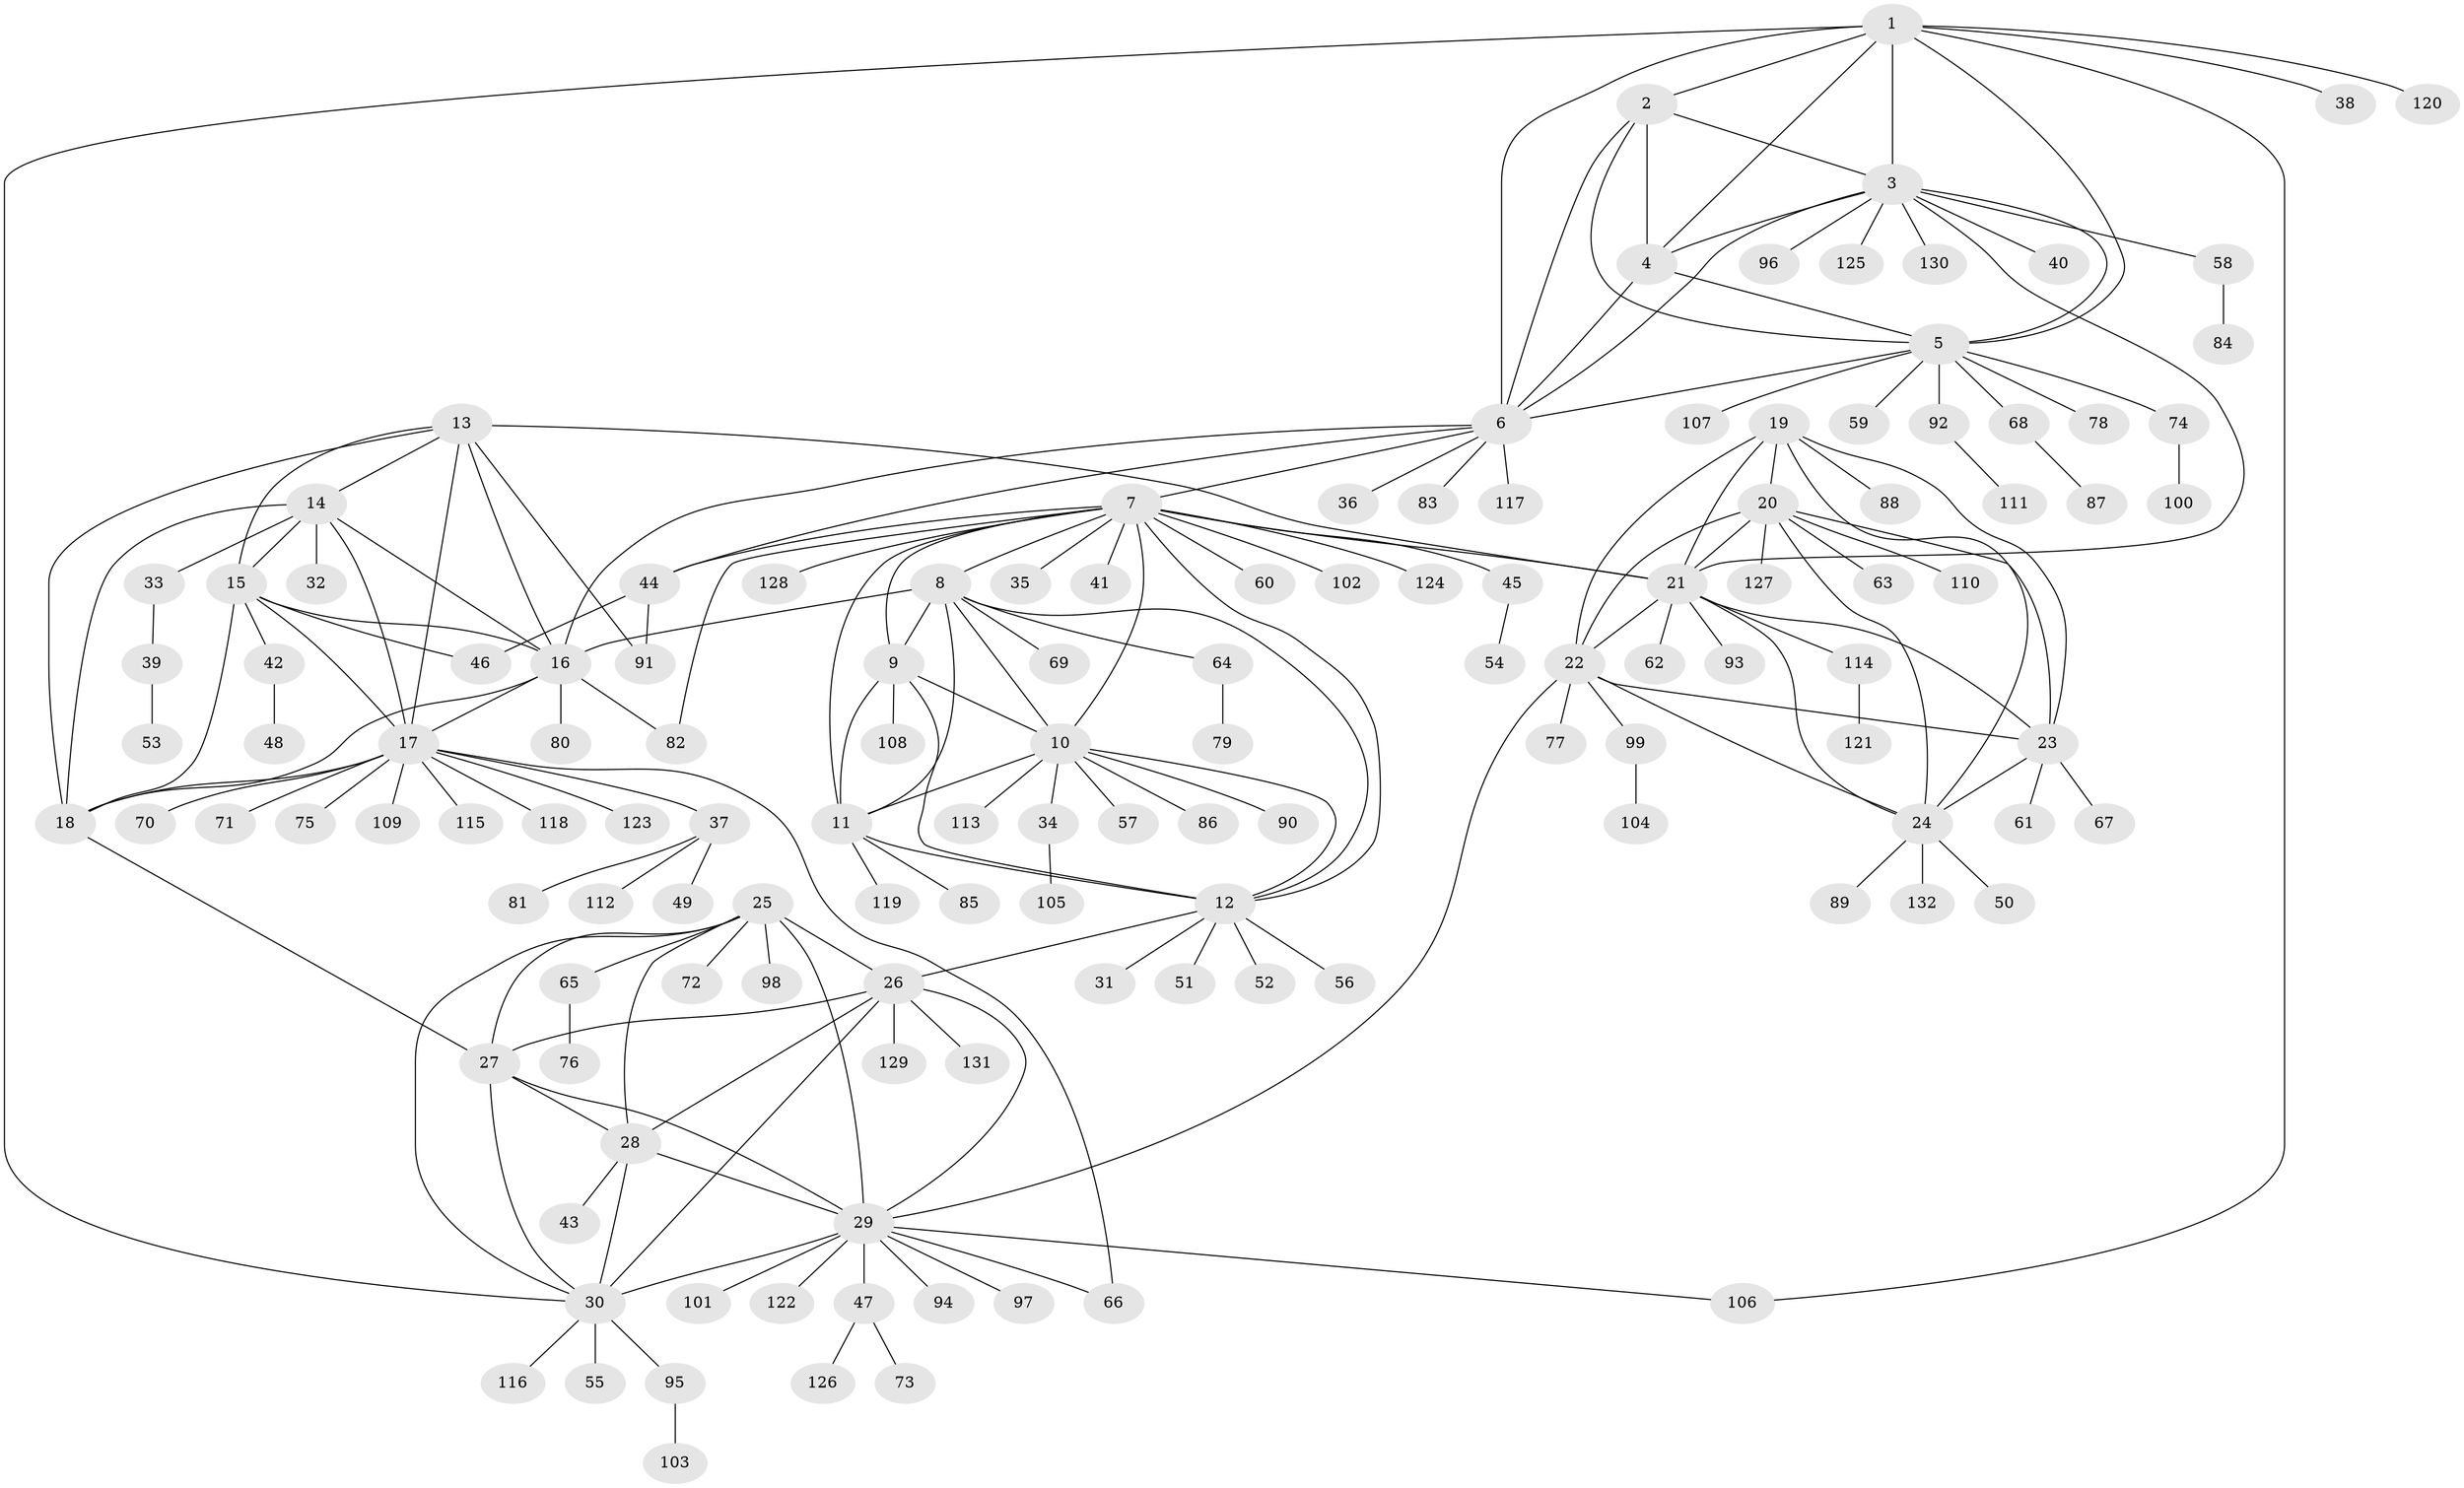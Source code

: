 // coarse degree distribution, {7: 0.05, 5: 0.05, 2: 0.0625, 6: 0.05, 1: 0.6375, 11: 0.0125, 8: 0.0375, 4: 0.0375, 3: 0.0125, 9: 0.0125, 12: 0.025, 10: 0.0125}
// Generated by graph-tools (version 1.1) at 2025/37/03/04/25 23:37:30]
// undirected, 132 vertices, 193 edges
graph export_dot {
  node [color=gray90,style=filled];
  1;
  2;
  3;
  4;
  5;
  6;
  7;
  8;
  9;
  10;
  11;
  12;
  13;
  14;
  15;
  16;
  17;
  18;
  19;
  20;
  21;
  22;
  23;
  24;
  25;
  26;
  27;
  28;
  29;
  30;
  31;
  32;
  33;
  34;
  35;
  36;
  37;
  38;
  39;
  40;
  41;
  42;
  43;
  44;
  45;
  46;
  47;
  48;
  49;
  50;
  51;
  52;
  53;
  54;
  55;
  56;
  57;
  58;
  59;
  60;
  61;
  62;
  63;
  64;
  65;
  66;
  67;
  68;
  69;
  70;
  71;
  72;
  73;
  74;
  75;
  76;
  77;
  78;
  79;
  80;
  81;
  82;
  83;
  84;
  85;
  86;
  87;
  88;
  89;
  90;
  91;
  92;
  93;
  94;
  95;
  96;
  97;
  98;
  99;
  100;
  101;
  102;
  103;
  104;
  105;
  106;
  107;
  108;
  109;
  110;
  111;
  112;
  113;
  114;
  115;
  116;
  117;
  118;
  119;
  120;
  121;
  122;
  123;
  124;
  125;
  126;
  127;
  128;
  129;
  130;
  131;
  132;
  1 -- 2;
  1 -- 3;
  1 -- 4;
  1 -- 5;
  1 -- 6;
  1 -- 30;
  1 -- 38;
  1 -- 106;
  1 -- 120;
  2 -- 3;
  2 -- 4;
  2 -- 5;
  2 -- 6;
  3 -- 4;
  3 -- 5;
  3 -- 6;
  3 -- 21;
  3 -- 40;
  3 -- 58;
  3 -- 96;
  3 -- 125;
  3 -- 130;
  4 -- 5;
  4 -- 6;
  5 -- 6;
  5 -- 59;
  5 -- 68;
  5 -- 74;
  5 -- 78;
  5 -- 92;
  5 -- 107;
  6 -- 7;
  6 -- 16;
  6 -- 36;
  6 -- 44;
  6 -- 83;
  6 -- 117;
  7 -- 8;
  7 -- 9;
  7 -- 10;
  7 -- 11;
  7 -- 12;
  7 -- 21;
  7 -- 35;
  7 -- 41;
  7 -- 44;
  7 -- 45;
  7 -- 60;
  7 -- 82;
  7 -- 102;
  7 -- 124;
  7 -- 128;
  8 -- 9;
  8 -- 10;
  8 -- 11;
  8 -- 12;
  8 -- 16;
  8 -- 64;
  8 -- 69;
  9 -- 10;
  9 -- 11;
  9 -- 12;
  9 -- 108;
  10 -- 11;
  10 -- 12;
  10 -- 34;
  10 -- 57;
  10 -- 86;
  10 -- 90;
  10 -- 113;
  11 -- 12;
  11 -- 85;
  11 -- 119;
  12 -- 26;
  12 -- 31;
  12 -- 51;
  12 -- 52;
  12 -- 56;
  13 -- 14;
  13 -- 15;
  13 -- 16;
  13 -- 17;
  13 -- 18;
  13 -- 21;
  13 -- 91;
  14 -- 15;
  14 -- 16;
  14 -- 17;
  14 -- 18;
  14 -- 32;
  14 -- 33;
  15 -- 16;
  15 -- 17;
  15 -- 18;
  15 -- 42;
  15 -- 46;
  16 -- 17;
  16 -- 18;
  16 -- 80;
  16 -- 82;
  17 -- 18;
  17 -- 37;
  17 -- 66;
  17 -- 70;
  17 -- 71;
  17 -- 75;
  17 -- 109;
  17 -- 115;
  17 -- 118;
  17 -- 123;
  18 -- 27;
  19 -- 20;
  19 -- 21;
  19 -- 22;
  19 -- 23;
  19 -- 24;
  19 -- 88;
  20 -- 21;
  20 -- 22;
  20 -- 23;
  20 -- 24;
  20 -- 63;
  20 -- 110;
  20 -- 127;
  21 -- 22;
  21 -- 23;
  21 -- 24;
  21 -- 62;
  21 -- 93;
  21 -- 114;
  22 -- 23;
  22 -- 24;
  22 -- 29;
  22 -- 77;
  22 -- 99;
  23 -- 24;
  23 -- 61;
  23 -- 67;
  24 -- 50;
  24 -- 89;
  24 -- 132;
  25 -- 26;
  25 -- 27;
  25 -- 28;
  25 -- 29;
  25 -- 30;
  25 -- 65;
  25 -- 72;
  25 -- 98;
  26 -- 27;
  26 -- 28;
  26 -- 29;
  26 -- 30;
  26 -- 129;
  26 -- 131;
  27 -- 28;
  27 -- 29;
  27 -- 30;
  28 -- 29;
  28 -- 30;
  28 -- 43;
  29 -- 30;
  29 -- 47;
  29 -- 66;
  29 -- 94;
  29 -- 97;
  29 -- 101;
  29 -- 106;
  29 -- 122;
  30 -- 55;
  30 -- 95;
  30 -- 116;
  33 -- 39;
  34 -- 105;
  37 -- 49;
  37 -- 81;
  37 -- 112;
  39 -- 53;
  42 -- 48;
  44 -- 46;
  44 -- 91;
  45 -- 54;
  47 -- 73;
  47 -- 126;
  58 -- 84;
  64 -- 79;
  65 -- 76;
  68 -- 87;
  74 -- 100;
  92 -- 111;
  95 -- 103;
  99 -- 104;
  114 -- 121;
}

